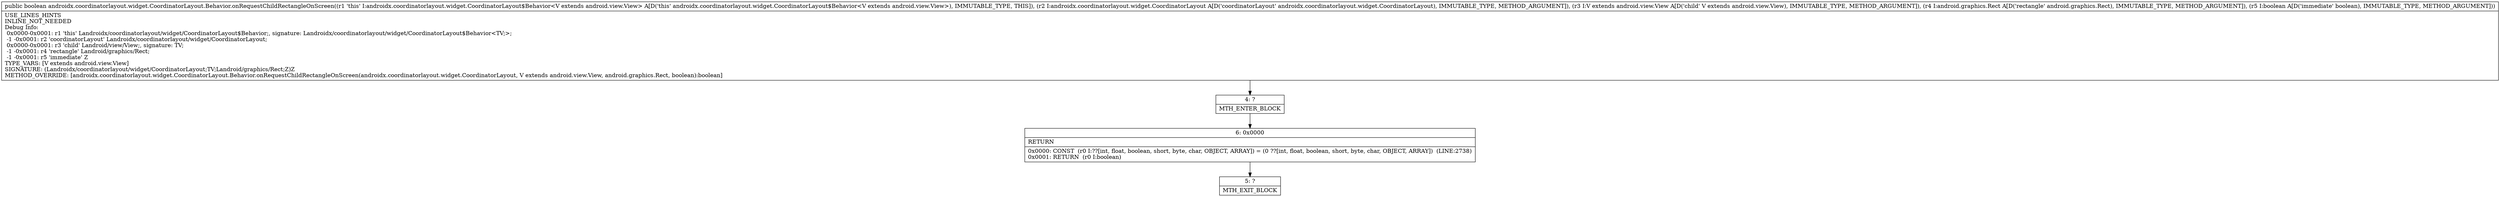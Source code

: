 digraph "CFG forandroidx.coordinatorlayout.widget.CoordinatorLayout.Behavior.onRequestChildRectangleOnScreen(Landroidx\/coordinatorlayout\/widget\/CoordinatorLayout;Landroid\/view\/View;Landroid\/graphics\/Rect;Z)Z" {
Node_4 [shape=record,label="{4\:\ ?|MTH_ENTER_BLOCK\l}"];
Node_6 [shape=record,label="{6\:\ 0x0000|RETURN\l|0x0000: CONST  (r0 I:??[int, float, boolean, short, byte, char, OBJECT, ARRAY]) = (0 ??[int, float, boolean, short, byte, char, OBJECT, ARRAY])  (LINE:2738)\l0x0001: RETURN  (r0 I:boolean) \l}"];
Node_5 [shape=record,label="{5\:\ ?|MTH_EXIT_BLOCK\l}"];
MethodNode[shape=record,label="{public boolean androidx.coordinatorlayout.widget.CoordinatorLayout.Behavior.onRequestChildRectangleOnScreen((r1 'this' I:androidx.coordinatorlayout.widget.CoordinatorLayout$Behavior\<V extends android.view.View\> A[D('this' androidx.coordinatorlayout.widget.CoordinatorLayout$Behavior\<V extends android.view.View\>), IMMUTABLE_TYPE, THIS]), (r2 I:androidx.coordinatorlayout.widget.CoordinatorLayout A[D('coordinatorLayout' androidx.coordinatorlayout.widget.CoordinatorLayout), IMMUTABLE_TYPE, METHOD_ARGUMENT]), (r3 I:V extends android.view.View A[D('child' V extends android.view.View), IMMUTABLE_TYPE, METHOD_ARGUMENT]), (r4 I:android.graphics.Rect A[D('rectangle' android.graphics.Rect), IMMUTABLE_TYPE, METHOD_ARGUMENT]), (r5 I:boolean A[D('immediate' boolean), IMMUTABLE_TYPE, METHOD_ARGUMENT]))  | USE_LINES_HINTS\lINLINE_NOT_NEEDED\lDebug Info:\l  0x0000\-0x0001: r1 'this' Landroidx\/coordinatorlayout\/widget\/CoordinatorLayout$Behavior;, signature: Landroidx\/coordinatorlayout\/widget\/CoordinatorLayout$Behavior\<TV;\>;\l  \-1 \-0x0001: r2 'coordinatorLayout' Landroidx\/coordinatorlayout\/widget\/CoordinatorLayout;\l  0x0000\-0x0001: r3 'child' Landroid\/view\/View;, signature: TV;\l  \-1 \-0x0001: r4 'rectangle' Landroid\/graphics\/Rect;\l  \-1 \-0x0001: r5 'immediate' Z\lTYPE_VARS: [V extends android.view.View]\lSIGNATURE: (Landroidx\/coordinatorlayout\/widget\/CoordinatorLayout;TV;Landroid\/graphics\/Rect;Z)Z\lMETHOD_OVERRIDE: [androidx.coordinatorlayout.widget.CoordinatorLayout.Behavior.onRequestChildRectangleOnScreen(androidx.coordinatorlayout.widget.CoordinatorLayout, V extends android.view.View, android.graphics.Rect, boolean):boolean]\l}"];
MethodNode -> Node_4;Node_4 -> Node_6;
Node_6 -> Node_5;
}

